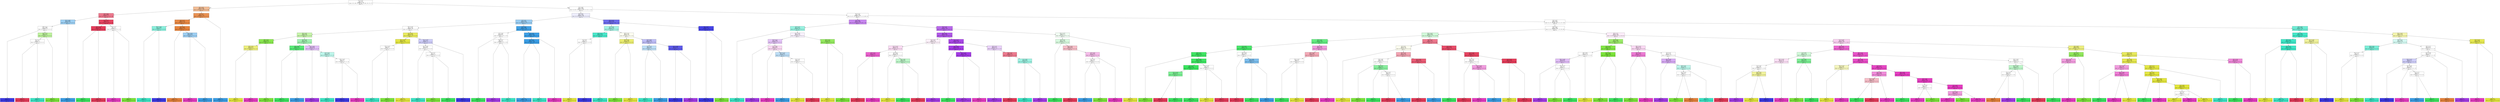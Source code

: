 digraph Tree {
node [shape=box, style="filled", color="black"] ;
graph [ranksep=equally, splines=polyline] ;
0 [label="37.0 <= 0.5\ngini = 0.9\nsamples = 1779\nvalue = [174, 180, 176, 182, 180, 179, 180, 178, 173, 177]\nclass = 3", fillcolor="#39e55e00"] ;
1 [label="34.0 <= 0.5\ngini = 0.548\nsamples = 269\nvalue = [170, 0, 4, 1, 6, 25, 5, 0, 2, 56]\nclass = 0", fillcolor="#e5813988"] ;
0 -> 1 [labeldistance=2.5, labelangle=45, headlabel="True"] ;
2 [label="22.0 <= 6.0\ngini = 0.446\nsamples = 77\nvalue = [0, 0, 4, 1, 1, 11, 3, 0, 1, 56]\nclass = 9", fillcolor="#e53958ae"] ;
1 -> 2 ;
3 [label="19.0 <= 10.0\ngini = 0.609\nsamples = 19\nvalue = [0, 0, 3, 0, 1, 11, 3, 0, 0, 1]\nclass = 5", fillcolor="#399de580"] ;
2 -> 3 ;
4 [label="59.0 <= 1.5\ngini = 0.688\nsamples = 8\nvalue = [0, 0, 3, 0, 1, 0, 3, 0, 0, 1]\nclass = 2", fillcolor="#7be53900"] ;
3 -> 4 ;
5 [label="gini = 0.0\nsamples = 3\nvalue = [0, 0, 0, 0, 0, 0, 3, 0, 0, 0]\nclass = 6", fillcolor="#3c39e5ff"] ;
4 -> 5 ;
6 [label="36.0 <= 7.0\ngini = 0.56\nsamples = 5\nvalue = [0, 0, 3, 0, 1, 0, 0, 0, 0, 1]\nclass = 2", fillcolor="#7be5397f"] ;
4 -> 6 ;
7 [label="6.0 <= 1.5\ngini = 0.5\nsamples = 2\nvalue = [0, 0, 0, 0, 1, 0, 0, 0, 0, 1]\nclass = 4", fillcolor="#39e5c500"] ;
6 -> 7 ;
8 [label="gini = 0.0\nsamples = 1\nvalue = [0, 0, 0, 0, 0, 0, 0, 0, 0, 1]\nclass = 9", fillcolor="#e53958ff"] ;
7 -> 8 ;
9 [label="gini = 0.0\nsamples = 1\nvalue = [0, 0, 0, 0, 1, 0, 0, 0, 0, 0]\nclass = 4", fillcolor="#39e5c5ff"] ;
7 -> 9 ;
10 [label="gini = 0.0\nsamples = 3\nvalue = [0, 0, 3, 0, 0, 0, 0, 0, 0, 0]\nclass = 2", fillcolor="#7be539ff"] ;
6 -> 10 ;
11 [label="gini = 0.0\nsamples = 11\nvalue = [0, 0, 0, 0, 0, 11, 0, 0, 0, 0]\nclass = 5", fillcolor="#399de5ff"] ;
3 -> 11 ;
12 [label="52.0 <= 12.0\ngini = 0.1\nsamples = 58\nvalue = [0, 0, 1, 1, 0, 0, 0, 0, 1, 55]\nclass = 9", fillcolor="#e53958f2"] ;
2 -> 12 ;
13 [label="28.0 <= 1.5\ngini = 0.035\nsamples = 56\nvalue = [0, 0, 0, 1, 0, 0, 0, 0, 0, 55]\nclass = 9", fillcolor="#e53958fa"] ;
12 -> 13 ;
14 [label="gini = 0.0\nsamples = 1\nvalue = [0, 0, 0, 1, 0, 0, 0, 0, 0, 0]\nclass = 3", fillcolor="#39e55eff"] ;
13 -> 14 ;
15 [label="gini = 0.0\nsamples = 55\nvalue = [0, 0, 0, 0, 0, 0, 0, 0, 0, 55]\nclass = 9", fillcolor="#e53958ff"] ;
13 -> 15 ;
16 [label="54.0 <= 7.5\ngini = 0.5\nsamples = 2\nvalue = [0, 0, 1, 0, 0, 0, 0, 0, 1, 0]\nclass = 2", fillcolor="#7be53900"] ;
12 -> 16 ;
17 [label="gini = 0.0\nsamples = 1\nvalue = [0, 0, 0, 0, 0, 0, 0, 0, 1, 0]\nclass = 8", fillcolor="#e539c0ff"] ;
16 -> 17 ;
18 [label="gini = 0.0\nsamples = 1\nvalue = [0, 0, 1, 0, 0, 0, 0, 0, 0, 0]\nclass = 2", fillcolor="#7be539ff"] ;
16 -> 18 ;
19 [label="7.0 <= 1.5\ngini = 0.21\nsamples = 192\nvalue = [170, 0, 0, 0, 5, 14, 2, 0, 1, 0]\nclass = 0", fillcolor="#e58139df"] ;
1 -> 19 ;
20 [label="14.0 <= 1.5\ngini = 0.107\nsamples = 180\nvalue = [170, 0, 0, 0, 5, 2, 2, 0, 1, 0]\nclass = 0", fillcolor="#e58139f0"] ;
19 -> 20 ;
21 [label="60.0 <= 10.0\ngini = 0.408\nsamples = 7\nvalue = [0, 0, 0, 0, 5, 0, 2, 0, 0, 0]\nclass = 4", fillcolor="#39e5c599"] ;
20 -> 21 ;
22 [label="gini = 0.0\nsamples = 5\nvalue = [0, 0, 0, 0, 5, 0, 0, 0, 0, 0]\nclass = 4", fillcolor="#39e5c5ff"] ;
21 -> 22 ;
23 [label="gini = 0.0\nsamples = 2\nvalue = [0, 0, 0, 0, 0, 0, 2, 0, 0, 0]\nclass = 6", fillcolor="#3c39e5ff"] ;
21 -> 23 ;
24 [label="29.0 <= 4.5\ngini = 0.034\nsamples = 173\nvalue = [170, 0, 0, 0, 0, 2, 0, 0, 1, 0]\nclass = 0", fillcolor="#e58139fb"] ;
20 -> 24 ;
25 [label="gini = 0.0\nsamples = 170\nvalue = [170, 0, 0, 0, 0, 0, 0, 0, 0, 0]\nclass = 0", fillcolor="#e58139ff"] ;
24 -> 25 ;
26 [label="54.0 <= 5.0\ngini = 0.444\nsamples = 3\nvalue = [0, 0, 0, 0, 0, 2, 0, 0, 1, 0]\nclass = 5", fillcolor="#399de57f"] ;
24 -> 26 ;
27 [label="gini = 0.0\nsamples = 1\nvalue = [0, 0, 0, 0, 0, 0, 0, 0, 1, 0]\nclass = 8", fillcolor="#e539c0ff"] ;
26 -> 27 ;
28 [label="gini = 0.0\nsamples = 2\nvalue = [0, 0, 0, 0, 0, 2, 0, 0, 0, 0]\nclass = 5", fillcolor="#399de5ff"] ;
26 -> 28 ;
29 [label="gini = 0.0\nsamples = 12\nvalue = [0, 0, 0, 0, 0, 12, 0, 0, 0, 0]\nclass = 5", fillcolor="#399de5ff"] ;
19 -> 29 ;
30 [label="22.0 <= 0.5\ngini = 0.888\nsamples = 1510\nvalue = [4, 180, 172, 181, 174, 154, 175, 178, 171, 121]\nclass = 3", fillcolor="#39e55e00"] ;
0 -> 30 [labeldistance=2.5, labelangle=-45, headlabel="False"] ;
31 [label="43.0 <= 8.5\ngini = 0.739\nsamples = 459\nvalue = [0, 43, 46, 15, 32, 143, 171, 6, 3, 0]\nclass = 6", fillcolor="#3c39e517"] ;
30 -> 31 ;
32 [label="6.0 <= 1.5\ngini = 0.618\nsamples = 242\nvalue = [0, 35, 35, 15, 6, 140, 3, 5, 3, 0]\nclass = 5", fillcolor="#399de581"] ;
31 -> 32 ;
33 [label="20.0 <= 13.5\ngini = 0.725\nsamples = 99\nvalue = [0, 35, 35, 14, 4, 2, 3, 4, 2, 0]\nclass = 1", fillcolor="#e2e53900"] ;
32 -> 33 ;
34 [label="38.0 <= 4.0\ngini = 0.64\nsamples = 60\nvalue = [0, 3, 33, 13, 2, 2, 1, 4, 2, 0]\nclass = 2", fillcolor="#7be5396d"] ;
33 -> 34 ;
35 [label="59.0 <= 0.5\ngini = 0.197\nsamples = 37\nvalue = [0, 3, 33, 0, 0, 0, 0, 0, 1, 0]\nclass = 2", fillcolor="#7be539e1"] ;
34 -> 35 ;
36 [label="19.0 <= 7.0\ngini = 0.375\nsamples = 4\nvalue = [0, 3, 0, 0, 0, 0, 0, 0, 1, 0]\nclass = 1", fillcolor="#e2e539aa"] ;
35 -> 36 ;
37 [label="gini = 0.0\nsamples = 3\nvalue = [0, 3, 0, 0, 0, 0, 0, 0, 0, 0]\nclass = 1", fillcolor="#e2e539ff"] ;
36 -> 37 ;
38 [label="gini = 0.0\nsamples = 1\nvalue = [0, 0, 0, 0, 0, 0, 0, 0, 1, 0]\nclass = 8", fillcolor="#e539c0ff"] ;
36 -> 38 ;
39 [label="gini = 0.0\nsamples = 33\nvalue = [0, 0, 33, 0, 0, 0, 0, 0, 0, 0]\nclass = 2", fillcolor="#7be539ff"] ;
35 -> 39 ;
40 [label="44.0 <= 5.5\ngini = 0.631\nsamples = 23\nvalue = [0, 0, 0, 13, 2, 2, 1, 4, 1, 0]\nclass = 3", fillcolor="#39e55e79"] ;
34 -> 40 ;
41 [label="34.0 <= 0.5\ngini = 0.231\nsamples = 15\nvalue = [0, 0, 0, 13, 0, 2, 0, 0, 0, 0]\nclass = 3", fillcolor="#39e55ed8"] ;
40 -> 41 ;
42 [label="gini = 0.0\nsamples = 13\nvalue = [0, 0, 0, 13, 0, 0, 0, 0, 0, 0]\nclass = 3", fillcolor="#39e55eff"] ;
41 -> 42 ;
43 [label="gini = 0.0\nsamples = 2\nvalue = [0, 0, 0, 0, 0, 2, 0, 0, 0, 0]\nclass = 5", fillcolor="#399de5ff"] ;
41 -> 43 ;
44 [label="53.0 <= 3.5\ngini = 0.656\nsamples = 8\nvalue = [0, 0, 0, 0, 2, 0, 1, 4, 1, 0]\nclass = 7", fillcolor="#a339e555"] ;
40 -> 44 ;
45 [label="gini = 0.0\nsamples = 4\nvalue = [0, 0, 0, 0, 0, 0, 0, 4, 0, 0]\nclass = 7", fillcolor="#a339e5ff"] ;
44 -> 45 ;
46 [label="47.0 <= 5.0\ngini = 0.625\nsamples = 4\nvalue = [0, 0, 0, 0, 2, 0, 1, 0, 1, 0]\nclass = 4", fillcolor="#39e5c555"] ;
44 -> 46 ;
47 [label="gini = 0.0\nsamples = 2\nvalue = [0, 0, 0, 0, 2, 0, 0, 0, 0, 0]\nclass = 4", fillcolor="#39e5c5ff"] ;
46 -> 47 ;
48 [label="28.0 <= 14.5\ngini = 0.5\nsamples = 2\nvalue = [0, 0, 0, 0, 0, 0, 1, 0, 1, 0]\nclass = 6", fillcolor="#3c39e500"] ;
46 -> 48 ;
49 [label="gini = 0.0\nsamples = 1\nvalue = [0, 0, 0, 0, 0, 0, 1, 0, 0, 0]\nclass = 6", fillcolor="#3c39e5ff"] ;
48 -> 49 ;
50 [label="gini = 0.0\nsamples = 1\nvalue = [0, 0, 0, 0, 0, 0, 0, 0, 1, 0]\nclass = 8", fillcolor="#e539c0ff"] ;
48 -> 50 ;
51 [label="47.0 <= 0.5\ngini = 0.318\nsamples = 39\nvalue = [0, 32, 2, 1, 2, 0, 2, 0, 0, 0]\nclass = 1", fillcolor="#e2e539cf"] ;
33 -> 51 ;
52 [label="28.0 <= 10.5\ngini = 0.112\nsamples = 34\nvalue = [0, 32, 1, 0, 1, 0, 0, 0, 0, 0]\nclass = 1", fillcolor="#e2e539f0"] ;
51 -> 52 ;
53 [label="53.0 <= 13.0\ngini = 0.5\nsamples = 2\nvalue = [0, 0, 1, 0, 1, 0, 0, 0, 0, 0]\nclass = 2", fillcolor="#7be53900"] ;
52 -> 53 ;
54 [label="gini = 0.0\nsamples = 1\nvalue = [0, 0, 0, 0, 1, 0, 0, 0, 0, 0]\nclass = 4", fillcolor="#39e5c5ff"] ;
53 -> 54 ;
55 [label="gini = 0.0\nsamples = 1\nvalue = [0, 0, 1, 0, 0, 0, 0, 0, 0, 0]\nclass = 2", fillcolor="#7be539ff"] ;
53 -> 55 ;
56 [label="gini = 0.0\nsamples = 32\nvalue = [0, 32, 0, 0, 0, 0, 0, 0, 0, 0]\nclass = 1", fillcolor="#e2e539ff"] ;
52 -> 56 ;
57 [label="52.0 <= 15.5\ngini = 0.72\nsamples = 5\nvalue = [0, 0, 1, 1, 1, 0, 2, 0, 0, 0]\nclass = 6", fillcolor="#3c39e540"] ;
51 -> 57 ;
58 [label="20.0 <= 15.5\ngini = 0.667\nsamples = 3\nvalue = [0, 0, 1, 1, 1, 0, 0, 0, 0, 0]\nclass = 2", fillcolor="#7be53900"] ;
57 -> 58 ;
59 [label="gini = 0.0\nsamples = 1\nvalue = [0, 0, 0, 0, 1, 0, 0, 0, 0, 0]\nclass = 4", fillcolor="#39e5c5ff"] ;
58 -> 59 ;
60 [label="5.0 <= 7.0\ngini = 0.5\nsamples = 2\nvalue = [0, 0, 1, 1, 0, 0, 0, 0, 0, 0]\nclass = 2", fillcolor="#7be53900"] ;
58 -> 60 ;
61 [label="gini = 0.0\nsamples = 1\nvalue = [0, 0, 1, 0, 0, 0, 0, 0, 0, 0]\nclass = 2", fillcolor="#7be539ff"] ;
60 -> 61 ;
62 [label="gini = 0.0\nsamples = 1\nvalue = [0, 0, 0, 1, 0, 0, 0, 0, 0, 0]\nclass = 3", fillcolor="#39e55eff"] ;
60 -> 62 ;
63 [label="gini = 0.0\nsamples = 2\nvalue = [0, 0, 0, 0, 0, 0, 2, 0, 0, 0]\nclass = 6", fillcolor="#3c39e5ff"] ;
57 -> 63 ;
64 [label="19.0 <= 4.5\ngini = 0.068\nsamples = 143\nvalue = [0, 0, 0, 1, 2, 138, 0, 1, 1, 0]\nclass = 5", fillcolor="#399de5f6"] ;
32 -> 64 ;
65 [label="15.0 <= 4.5\ngini = 0.667\nsamples = 3\nvalue = [0, 0, 0, 1, 1, 0, 0, 1, 0, 0]\nclass = 3", fillcolor="#39e55e00"] ;
64 -> 65 ;
66 [label="gini = 0.0\nsamples = 1\nvalue = [0, 0, 0, 1, 0, 0, 0, 0, 0, 0]\nclass = 3", fillcolor="#39e55eff"] ;
65 -> 66 ;
67 [label="54.0 <= 7.5\ngini = 0.5\nsamples = 2\nvalue = [0, 0, 0, 0, 1, 0, 0, 1, 0, 0]\nclass = 4", fillcolor="#39e5c500"] ;
65 -> 67 ;
68 [label="gini = 0.0\nsamples = 1\nvalue = [0, 0, 0, 0, 0, 0, 0, 1, 0, 0]\nclass = 7", fillcolor="#a339e5ff"] ;
67 -> 68 ;
69 [label="gini = 0.0\nsamples = 1\nvalue = [0, 0, 0, 0, 1, 0, 0, 0, 0, 0]\nclass = 4", fillcolor="#39e5c5ff"] ;
67 -> 69 ;
70 [label="9.0 <= 1.5\ngini = 0.028\nsamples = 140\nvalue = [0, 0, 0, 0, 1, 138, 0, 0, 1, 0]\nclass = 5", fillcolor="#399de5fb"] ;
64 -> 70 ;
71 [label="25.0 <= 0.5\ngini = 0.014\nsamples = 139\nvalue = [0, 0, 0, 0, 1, 138, 0, 0, 0, 0]\nclass = 5", fillcolor="#399de5fd"] ;
70 -> 71 ;
72 [label="gini = 0.0\nsamples = 138\nvalue = [0, 0, 0, 0, 0, 138, 0, 0, 0, 0]\nclass = 5", fillcolor="#399de5ff"] ;
71 -> 72 ;
73 [label="gini = 0.0\nsamples = 1\nvalue = [0, 0, 0, 0, 1, 0, 0, 0, 0, 0]\nclass = 4", fillcolor="#39e5c5ff"] ;
71 -> 73 ;
74 [label="gini = 0.0\nsamples = 1\nvalue = [0, 0, 0, 0, 0, 0, 0, 0, 1, 0]\nclass = 8", fillcolor="#e539c0ff"] ;
70 -> 74 ;
75 [label="55.0 <= 1.5\ngini = 0.382\nsamples = 217\nvalue = [0, 8, 11, 0, 26, 3, 168, 1, 0, 0]\nclass = 6", fillcolor="#3c39e5be"] ;
31 -> 75 ;
76 [label="11.0 <= 5.5\ngini = 0.636\nsamples = 47\nvalue = [0, 8, 2, 0, 26, 3, 7, 1, 0, 0]\nclass = 4", fillcolor="#39e5c576"] ;
75 -> 76 ;
77 [label="42.0 <= 1.5\ngini = 0.145\nsamples = 26\nvalue = [0, 1, 0, 0, 24, 0, 1, 0, 0, 0]\nclass = 4", fillcolor="#39e5c5eb"] ;
76 -> 77 ;
78 [label="6.0 <= 0.5\ngini = 0.5\nsamples = 2\nvalue = [0, 1, 0, 0, 0, 0, 1, 0, 0, 0]\nclass = 1", fillcolor="#e2e53900"] ;
77 -> 78 ;
79 [label="gini = 0.0\nsamples = 1\nvalue = [0, 1, 0, 0, 0, 0, 0, 0, 0, 0]\nclass = 1", fillcolor="#e2e539ff"] ;
78 -> 79 ;
80 [label="gini = 0.0\nsamples = 1\nvalue = [0, 0, 0, 0, 0, 0, 1, 0, 0, 0]\nclass = 6", fillcolor="#3c39e5ff"] ;
78 -> 80 ;
81 [label="gini = 0.0\nsamples = 24\nvalue = [0, 0, 0, 0, 24, 0, 0, 0, 0, 0]\nclass = 4", fillcolor="#39e5c5ff"] ;
77 -> 81 ;
82 [label="46.0 <= 1.5\ngini = 0.766\nsamples = 21\nvalue = [0, 7, 2, 0, 2, 3, 6, 1, 0, 0]\nclass = 1", fillcolor="#e2e53911"] ;
76 -> 82 ;
83 [label="35.0 <= 5.0\ngini = 0.346\nsamples = 9\nvalue = [0, 7, 2, 0, 0, 0, 0, 0, 0, 0]\nclass = 1", fillcolor="#e2e539b6"] ;
82 -> 83 ;
84 [label="gini = 0.0\nsamples = 2\nvalue = [0, 0, 2, 0, 0, 0, 0, 0, 0, 0]\nclass = 2", fillcolor="#7be539ff"] ;
83 -> 84 ;
85 [label="gini = 0.0\nsamples = 7\nvalue = [0, 7, 0, 0, 0, 0, 0, 0, 0, 0]\nclass = 1", fillcolor="#e2e539ff"] ;
83 -> 85 ;
86 [label="51.0 <= 6.0\ngini = 0.653\nsamples = 12\nvalue = [0, 0, 0, 0, 2, 3, 6, 1, 0, 0]\nclass = 6", fillcolor="#3c39e555"] ;
82 -> 86 ;
87 [label="14.0 <= 1.0\ngini = 0.48\nsamples = 5\nvalue = [0, 0, 0, 0, 2, 3, 0, 0, 0, 0]\nclass = 5", fillcolor="#399de555"] ;
86 -> 87 ;
88 [label="gini = 0.0\nsamples = 2\nvalue = [0, 0, 0, 0, 2, 0, 0, 0, 0, 0]\nclass = 4", fillcolor="#39e5c5ff"] ;
87 -> 88 ;
89 [label="gini = 0.0\nsamples = 3\nvalue = [0, 0, 0, 0, 0, 3, 0, 0, 0, 0]\nclass = 5", fillcolor="#399de5ff"] ;
87 -> 89 ;
90 [label="13.0 <= 14.5\ngini = 0.245\nsamples = 7\nvalue = [0, 0, 0, 0, 0, 0, 6, 1, 0, 0]\nclass = 6", fillcolor="#3c39e5d4"] ;
86 -> 90 ;
91 [label="gini = 0.0\nsamples = 6\nvalue = [0, 0, 0, 0, 0, 0, 6, 0, 0, 0]\nclass = 6", fillcolor="#3c39e5ff"] ;
90 -> 91 ;
92 [label="gini = 0.0\nsamples = 1\nvalue = [0, 0, 0, 0, 0, 0, 0, 1, 0, 0]\nclass = 7", fillcolor="#a339e5ff"] ;
90 -> 92 ;
93 [label="59.0 <= 9.0\ngini = 0.1\nsamples = 170\nvalue = [0, 0, 9, 0, 0, 0, 161, 0, 0, 0]\nclass = 6", fillcolor="#3c39e5f1"] ;
75 -> 93 ;
94 [label="gini = 0.0\nsamples = 161\nvalue = [0, 0, 0, 0, 0, 0, 161, 0, 0, 0]\nclass = 6", fillcolor="#3c39e5ff"] ;
93 -> 94 ;
95 [label="gini = 0.0\nsamples = 9\nvalue = [0, 0, 9, 0, 0, 0, 0, 0, 0, 0]\nclass = 2", fillcolor="#7be539ff"] ;
93 -> 95 ;
96 [label="61.0 <= 7.5\ngini = 0.86\nsamples = 1051\nvalue = [4, 137, 126, 166, 142, 11, 4, 172, 168, 121]\nclass = 7", fillcolor="#a339e501"] ;
30 -> 96 ;
97 [label="6.0 <= 0.5\ngini = 0.546\nsamples = 244\nvalue = [0, 10, 6, 10, 28, 3, 0, 160, 11, 16]\nclass = 7", fillcolor="#a339e59c"] ;
96 -> 97 ;
98 [label="13.0 <= 7.5\ngini = 0.627\nsamples = 45\nvalue = [0, 2, 5, 0, 26, 2, 0, 6, 3, 1]\nclass = 4", fillcolor="#39e5c583"] ;
97 -> 98 ;
99 [label="gini = 0.0\nsamples = 26\nvalue = [0, 0, 0, 0, 26, 0, 0, 0, 0, 0]\nclass = 4", fillcolor="#39e5c5ff"] ;
98 -> 99 ;
100 [label="54.0 <= 10.5\ngini = 0.781\nsamples = 19\nvalue = [0, 2, 5, 0, 0, 2, 0, 6, 3, 1]\nclass = 7", fillcolor="#a339e512"] ;
98 -> 100 ;
101 [label="61.0 <= 1.5\ngini = 0.698\nsamples = 13\nvalue = [0, 1, 0, 0, 0, 2, 0, 6, 3, 1]\nclass = 7", fillcolor="#a339e54d"] ;
100 -> 101 ;
102 [label="gini = 0.0\nsamples = 6\nvalue = [0, 0, 0, 0, 0, 0, 0, 6, 0, 0]\nclass = 7", fillcolor="#a339e5ff"] ;
101 -> 102 ;
103 [label="27.0 <= 8.5\ngini = 0.694\nsamples = 7\nvalue = [0, 1, 0, 0, 0, 2, 0, 0, 3, 1]\nclass = 8", fillcolor="#e539c033"] ;
101 -> 103 ;
104 [label="gini = 0.0\nsamples = 3\nvalue = [0, 0, 0, 0, 0, 0, 0, 0, 3, 0]\nclass = 8", fillcolor="#e539c0ff"] ;
103 -> 104 ;
105 [label="29.0 <= 11.5\ngini = 0.625\nsamples = 4\nvalue = [0, 1, 0, 0, 0, 2, 0, 0, 0, 1]\nclass = 5", fillcolor="#399de555"] ;
103 -> 105 ;
106 [label="gini = 0.0\nsamples = 2\nvalue = [0, 0, 0, 0, 0, 2, 0, 0, 0, 0]\nclass = 5", fillcolor="#399de5ff"] ;
105 -> 106 ;
107 [label="14.0 <= 3.0\ngini = 0.5\nsamples = 2\nvalue = [0, 1, 0, 0, 0, 0, 0, 0, 0, 1]\nclass = 1", fillcolor="#e2e53900"] ;
105 -> 107 ;
108 [label="gini = 0.0\nsamples = 1\nvalue = [0, 1, 0, 0, 0, 0, 0, 0, 0, 0]\nclass = 1", fillcolor="#e2e539ff"] ;
107 -> 108 ;
109 [label="gini = 0.0\nsamples = 1\nvalue = [0, 0, 0, 0, 0, 0, 0, 0, 0, 1]\nclass = 9", fillcolor="#e53958ff"] ;
107 -> 109 ;
110 [label="59.0 <= 2.5\ngini = 0.278\nsamples = 6\nvalue = [0, 1, 5, 0, 0, 0, 0, 0, 0, 0]\nclass = 2", fillcolor="#7be539cc"] ;
100 -> 110 ;
111 [label="gini = 0.0\nsamples = 1\nvalue = [0, 1, 0, 0, 0, 0, 0, 0, 0, 0]\nclass = 1", fillcolor="#e2e539ff"] ;
110 -> 111 ;
112 [label="gini = 0.0\nsamples = 5\nvalue = [0, 0, 5, 0, 0, 0, 0, 0, 0, 0]\nclass = 2", fillcolor="#7be539ff"] ;
110 -> 112 ;
113 [label="54.0 <= 3.5\ngini = 0.39\nsamples = 199\nvalue = [0, 8, 1, 10, 2, 1, 0, 154, 8, 15]\nclass = 7", fillcolor="#a339e5c1"] ;
97 -> 113 ;
114 [label="38.0 <= 0.5\ngini = 0.262\nsamples = 180\nvalue = [0, 3, 0, 4, 2, 0, 0, 154, 6, 11]\nclass = 7", fillcolor="#a339e5d8"] ;
113 -> 114 ;
115 [label="31.0 <= 3.0\ngini = 0.79\nsamples = 18\nvalue = [0, 3, 0, 3, 0, 0, 0, 4, 5, 3]\nclass = 8", fillcolor="#e539c012"] ;
114 -> 115 ;
116 [label="21.0 <= 11.5\ngini = 0.735\nsamples = 14\nvalue = [0, 3, 0, 3, 0, 0, 0, 0, 5, 3]\nclass = 8", fillcolor="#e539c02e"] ;
115 -> 116 ;
117 [label="14.0 <= 7.0\ngini = 0.278\nsamples = 6\nvalue = [0, 0, 0, 0, 0, 0, 0, 0, 5, 1]\nclass = 8", fillcolor="#e539c0cc"] ;
116 -> 117 ;
118 [label="gini = 0.0\nsamples = 1\nvalue = [0, 0, 0, 0, 0, 0, 0, 0, 0, 1]\nclass = 9", fillcolor="#e53958ff"] ;
117 -> 118 ;
119 [label="gini = 0.0\nsamples = 5\nvalue = [0, 0, 0, 0, 0, 0, 0, 0, 5, 0]\nclass = 8", fillcolor="#e539c0ff"] ;
117 -> 119 ;
120 [label="3.0 <= 5.5\ngini = 0.656\nsamples = 8\nvalue = [0, 3, 0, 3, 0, 0, 0, 0, 0, 2]\nclass = 1", fillcolor="#e2e53900"] ;
116 -> 120 ;
121 [label="gini = 0.0\nsamples = 3\nvalue = [0, 3, 0, 0, 0, 0, 0, 0, 0, 0]\nclass = 1", fillcolor="#e2e539ff"] ;
120 -> 121 ;
122 [label="20.0 <= 8.5\ngini = 0.48\nsamples = 5\nvalue = [0, 0, 0, 3, 0, 0, 0, 0, 0, 2]\nclass = 3", fillcolor="#39e55e55"] ;
120 -> 122 ;
123 [label="gini = 0.0\nsamples = 3\nvalue = [0, 0, 0, 3, 0, 0, 0, 0, 0, 0]\nclass = 3", fillcolor="#39e55eff"] ;
122 -> 123 ;
124 [label="gini = 0.0\nsamples = 2\nvalue = [0, 0, 0, 0, 0, 0, 0, 0, 0, 2]\nclass = 9", fillcolor="#e53958ff"] ;
122 -> 124 ;
125 [label="gini = 0.0\nsamples = 4\nvalue = [0, 0, 0, 0, 0, 0, 0, 4, 0, 0]\nclass = 7", fillcolor="#a339e5ff"] ;
115 -> 125 ;
126 [label="27.0 <= 12.5\ngini = 0.14\nsamples = 162\nvalue = [0, 0, 0, 1, 2, 0, 0, 150, 1, 8]\nclass = 7", fillcolor="#a339e5eb"] ;
114 -> 126 ;
127 [label="52.0 <= 2.5\ngini = 0.028\nsamples = 141\nvalue = [0, 0, 0, 1, 0, 0, 0, 139, 1, 0]\nclass = 7", fillcolor="#a339e5fb"] ;
126 -> 127 ;
128 [label="gini = 0.0\nsamples = 1\nvalue = [0, 0, 0, 1, 0, 0, 0, 0, 0, 0]\nclass = 3", fillcolor="#39e55eff"] ;
127 -> 128 ;
129 [label="20.0 <= 12.5\ngini = 0.014\nsamples = 140\nvalue = [0, 0, 0, 0, 0, 0, 0, 139, 1, 0]\nclass = 7", fillcolor="#a339e5fd"] ;
127 -> 129 ;
130 [label="gini = 0.0\nsamples = 139\nvalue = [0, 0, 0, 0, 0, 0, 0, 139, 0, 0]\nclass = 7", fillcolor="#a339e5ff"] ;
129 -> 130 ;
131 [label="gini = 0.0\nsamples = 1\nvalue = [0, 0, 0, 0, 0, 0, 0, 0, 1, 0]\nclass = 8", fillcolor="#e539c0ff"] ;
129 -> 131 ;
132 [label="18.0 <= 1.5\ngini = 0.571\nsamples = 21\nvalue = [0, 0, 0, 0, 2, 0, 0, 11, 0, 8]\nclass = 7", fillcolor="#a339e53b"] ;
126 -> 132 ;
133 [label="gini = 0.0\nsamples = 10\nvalue = [0, 0, 0, 0, 0, 0, 0, 10, 0, 0]\nclass = 7", fillcolor="#a339e5ff"] ;
132 -> 133 ;
134 [label="43.0 <= 0.5\ngini = 0.43\nsamples = 11\nvalue = [0, 0, 0, 0, 2, 0, 0, 1, 0, 8]\nclass = 9", fillcolor="#e53958aa"] ;
132 -> 134 ;
135 [label="gini = 0.0\nsamples = 8\nvalue = [0, 0, 0, 0, 0, 0, 0, 0, 0, 8]\nclass = 9", fillcolor="#e53958ff"] ;
134 -> 135 ;
136 [label="7.0 <= 13.5\ngini = 0.444\nsamples = 3\nvalue = [0, 0, 0, 0, 2, 0, 0, 1, 0, 0]\nclass = 4", fillcolor="#39e5c57f"] ;
134 -> 136 ;
137 [label="gini = 0.0\nsamples = 2\nvalue = [0, 0, 0, 0, 2, 0, 0, 0, 0, 0]\nclass = 4", fillcolor="#39e5c5ff"] ;
136 -> 137 ;
138 [label="gini = 0.0\nsamples = 1\nvalue = [0, 0, 0, 0, 0, 0, 0, 1, 0, 0]\nclass = 7", fillcolor="#a339e5ff"] ;
136 -> 138 ;
139 [label="62.0 <= 13.5\ngini = 0.77\nsamples = 19\nvalue = [0, 5, 1, 6, 0, 1, 0, 0, 2, 4]\nclass = 3", fillcolor="#39e55e12"] ;
113 -> 139 ;
140 [label="19.0 <= 1.0\ngini = 0.704\nsamples = 14\nvalue = [0, 0, 1, 6, 0, 1, 0, 0, 2, 4]\nclass = 3", fillcolor="#39e55e33"] ;
139 -> 140 ;
141 [label="gini = 0.0\nsamples = 6\nvalue = [0, 0, 0, 6, 0, 0, 0, 0, 0, 0]\nclass = 3", fillcolor="#39e55eff"] ;
140 -> 141 ;
142 [label="45.0 <= 5.5\ngini = 0.656\nsamples = 8\nvalue = [0, 0, 1, 0, 0, 1, 0, 0, 2, 4]\nclass = 9", fillcolor="#e5395855"] ;
140 -> 142 ;
143 [label="gini = 0.0\nsamples = 4\nvalue = [0, 0, 0, 0, 0, 0, 0, 0, 0, 4]\nclass = 9", fillcolor="#e53958ff"] ;
142 -> 143 ;
144 [label="15.0 <= 0.5\ngini = 0.625\nsamples = 4\nvalue = [0, 0, 1, 0, 0, 1, 0, 0, 2, 0]\nclass = 8", fillcolor="#e539c055"] ;
142 -> 144 ;
145 [label="21.0 <= 9.5\ngini = 0.5\nsamples = 2\nvalue = [0, 0, 1, 0, 0, 1, 0, 0, 0, 0]\nclass = 2", fillcolor="#7be53900"] ;
144 -> 145 ;
146 [label="gini = 0.0\nsamples = 1\nvalue = [0, 0, 0, 0, 0, 1, 0, 0, 0, 0]\nclass = 5", fillcolor="#399de5ff"] ;
145 -> 146 ;
147 [label="gini = 0.0\nsamples = 1\nvalue = [0, 0, 1, 0, 0, 0, 0, 0, 0, 0]\nclass = 2", fillcolor="#7be539ff"] ;
145 -> 147 ;
148 [label="gini = 0.0\nsamples = 2\nvalue = [0, 0, 0, 0, 0, 0, 0, 0, 2, 0]\nclass = 8", fillcolor="#e539c0ff"] ;
144 -> 148 ;
149 [label="gini = 0.0\nsamples = 5\nvalue = [0, 5, 0, 0, 0, 0, 0, 0, 0, 0]\nclass = 1", fillcolor="#e2e539ff"] ;
139 -> 149 ;
150 [label="34.0 <= 3.5\ngini = 0.841\nsamples = 807\nvalue = [4, 127, 120, 156, 114, 8, 4, 12, 157, 105]\nclass = 8", fillcolor="#e539c000"] ;
96 -> 150 ;
151 [label="44.0 <= 1.5\ngini = 0.808\nsamples = 663\nvalue = [2, 107, 119, 155, 4, 7, 1, 10, 154, 104]\nclass = 3", fillcolor="#39e55e01"] ;
150 -> 151 ;
152 [label="30.0 <= 12.5\ngini = 0.636\nsamples = 279\nvalue = [0, 19, 6, 137, 0, 7, 0, 0, 16, 94]\nclass = 3", fillcolor="#39e55e3b"] ;
151 -> 152 ;
153 [label="35.0 <= 3.5\ngini = 0.344\nsamples = 162\nvalue = [0, 3, 2, 130, 0, 3, 0, 0, 14, 10]\nclass = 3", fillcolor="#39e55ec8"] ;
152 -> 153 ;
154 [label="27.0 <= 8.5\ngini = 0.15\nsamples = 139\nvalue = [0, 1, 2, 128, 0, 3, 0, 0, 0, 5]\nclass = 3", fillcolor="#39e55eea"] ;
153 -> 154 ;
155 [label="29.0 <= 7.5\ngini = 0.074\nsamples = 132\nvalue = [0, 1, 2, 127, 0, 0, 0, 0, 0, 2]\nclass = 3", fillcolor="#39e55ef5"] ;
154 -> 155 ;
156 [label="gini = 0.0\nsamples = 2\nvalue = [0, 0, 2, 0, 0, 0, 0, 0, 0, 0]\nclass = 2", fillcolor="#7be539ff"] ;
155 -> 156 ;
157 [label="20.0 <= 14.5\ngini = 0.045\nsamples = 130\nvalue = [0, 1, 0, 127, 0, 0, 0, 0, 0, 2]\nclass = 3", fillcolor="#39e55ef9"] ;
155 -> 157 ;
158 [label="5.0 <= 7.5\ngini = 0.016\nsamples = 128\nvalue = [0, 0, 0, 127, 0, 0, 0, 0, 0, 1]\nclass = 3", fillcolor="#39e55efd"] ;
157 -> 158 ;
159 [label="37.0 <= 11.5\ngini = 0.375\nsamples = 4\nvalue = [0, 0, 0, 3, 0, 0, 0, 0, 0, 1]\nclass = 3", fillcolor="#39e55eaa"] ;
158 -> 159 ;
160 [label="gini = 0.0\nsamples = 1\nvalue = [0, 0, 0, 0, 0, 0, 0, 0, 0, 1]\nclass = 9", fillcolor="#e53958ff"] ;
159 -> 160 ;
161 [label="gini = 0.0\nsamples = 3\nvalue = [0, 0, 0, 3, 0, 0, 0, 0, 0, 0]\nclass = 3", fillcolor="#39e55eff"] ;
159 -> 161 ;
162 [label="gini = 0.0\nsamples = 124\nvalue = [0, 0, 0, 124, 0, 0, 0, 0, 0, 0]\nclass = 3", fillcolor="#39e55eff"] ;
158 -> 162 ;
163 [label="28.0 <= 14.5\ngini = 0.5\nsamples = 2\nvalue = [0, 1, 0, 0, 0, 0, 0, 0, 0, 1]\nclass = 1", fillcolor="#e2e53900"] ;
157 -> 163 ;
164 [label="gini = 0.0\nsamples = 1\nvalue = [0, 1, 0, 0, 0, 0, 0, 0, 0, 0]\nclass = 1", fillcolor="#e2e539ff"] ;
163 -> 164 ;
165 [label="gini = 0.0\nsamples = 1\nvalue = [0, 0, 0, 0, 0, 0, 0, 0, 0, 1]\nclass = 9", fillcolor="#e53958ff"] ;
163 -> 165 ;
166 [label="46.0 <= 9.0\ngini = 0.612\nsamples = 7\nvalue = [0, 0, 0, 1, 0, 3, 0, 0, 0, 3]\nclass = 5", fillcolor="#399de500"] ;
154 -> 166 ;
167 [label="gini = 0.0\nsamples = 3\nvalue = [0, 0, 0, 0, 0, 0, 0, 0, 0, 3]\nclass = 9", fillcolor="#e53958ff"] ;
166 -> 167 ;
168 [label="3.0 <= 6.0\ngini = 0.375\nsamples = 4\nvalue = [0, 0, 0, 1, 0, 3, 0, 0, 0, 0]\nclass = 5", fillcolor="#399de5aa"] ;
166 -> 168 ;
169 [label="gini = 0.0\nsamples = 1\nvalue = [0, 0, 0, 1, 0, 0, 0, 0, 0, 0]\nclass = 3", fillcolor="#39e55eff"] ;
168 -> 169 ;
170 [label="gini = 0.0\nsamples = 3\nvalue = [0, 0, 0, 0, 0, 3, 0, 0, 0, 0]\nclass = 5", fillcolor="#399de5ff"] ;
168 -> 170 ;
171 [label="43.0 <= 3.5\ngini = 0.567\nsamples = 23\nvalue = [0, 2, 0, 2, 0, 0, 0, 0, 14, 5]\nclass = 8", fillcolor="#e539c080"] ;
153 -> 171 ;
172 [label="26.0 <= 2.0\ngini = 0.593\nsamples = 9\nvalue = [0, 2, 0, 2, 0, 0, 0, 0, 0, 5]\nclass = 9", fillcolor="#e539586d"] ;
171 -> 172 ;
173 [label="28.0 <= 15.5\ngini = 0.5\nsamples = 4\nvalue = [0, 2, 0, 2, 0, 0, 0, 0, 0, 0]\nclass = 1", fillcolor="#e2e53900"] ;
172 -> 173 ;
174 [label="gini = 0.0\nsamples = 2\nvalue = [0, 0, 0, 2, 0, 0, 0, 0, 0, 0]\nclass = 3", fillcolor="#39e55eff"] ;
173 -> 174 ;
175 [label="gini = 0.0\nsamples = 2\nvalue = [0, 2, 0, 0, 0, 0, 0, 0, 0, 0]\nclass = 1", fillcolor="#e2e539ff"] ;
173 -> 175 ;
176 [label="gini = 0.0\nsamples = 5\nvalue = [0, 0, 0, 0, 0, 0, 0, 0, 0, 5]\nclass = 9", fillcolor="#e53958ff"] ;
172 -> 176 ;
177 [label="gini = 0.0\nsamples = 14\nvalue = [0, 0, 0, 0, 0, 0, 0, 0, 14, 0]\nclass = 8", fillcolor="#e539c0ff"] ;
171 -> 177 ;
178 [label="36.0 <= 1.5\ngini = 0.46\nsamples = 117\nvalue = [0, 16, 4, 7, 0, 4, 0, 0, 2, 84]\nclass = 9", fillcolor="#e53958ac"] ;
152 -> 178 ;
179 [label="4.0 <= 3.5\ngini = 0.714\nsamples = 39\nvalue = [0, 15, 4, 4, 0, 3, 0, 0, 0, 13]\nclass = 1", fillcolor="#e2e53914"] ;
178 -> 179 ;
180 [label="gini = 0.0\nsamples = 15\nvalue = [0, 15, 0, 0, 0, 0, 0, 0, 0, 0]\nclass = 1", fillcolor="#e2e539ff"] ;
179 -> 180 ;
181 [label="28.0 <= 7.5\ngini = 0.635\nsamples = 24\nvalue = [0, 0, 4, 4, 0, 3, 0, 0, 0, 13]\nclass = 9", fillcolor="#e5395873"] ;
179 -> 181 ;
182 [label="29.0 <= 6.0\ngini = 0.66\nsamples = 10\nvalue = [0, 0, 4, 4, 0, 1, 0, 0, 0, 1]\nclass = 2", fillcolor="#7be53900"] ;
181 -> 182 ;
183 [label="gini = 0.0\nsamples = 4\nvalue = [0, 0, 4, 0, 0, 0, 0, 0, 0, 0]\nclass = 2", fillcolor="#7be539ff"] ;
182 -> 183 ;
184 [label="50.0 <= 0.5\ngini = 0.5\nsamples = 6\nvalue = [0, 0, 0, 4, 0, 1, 0, 0, 0, 1]\nclass = 3", fillcolor="#39e55e99"] ;
182 -> 184 ;
185 [label="gini = 0.0\nsamples = 4\nvalue = [0, 0, 0, 4, 0, 0, 0, 0, 0, 0]\nclass = 3", fillcolor="#39e55eff"] ;
184 -> 185 ;
186 [label="26.0 <= 0.5\ngini = 0.5\nsamples = 2\nvalue = [0, 0, 0, 0, 0, 1, 0, 0, 0, 1]\nclass = 5", fillcolor="#399de500"] ;
184 -> 186 ;
187 [label="gini = 0.0\nsamples = 1\nvalue = [0, 0, 0, 0, 0, 0, 0, 0, 0, 1]\nclass = 9", fillcolor="#e53958ff"] ;
186 -> 187 ;
188 [label="gini = 0.0\nsamples = 1\nvalue = [0, 0, 0, 0, 0, 1, 0, 0, 0, 0]\nclass = 5", fillcolor="#399de5ff"] ;
186 -> 188 ;
189 [label="4.0 <= 15.5\ngini = 0.245\nsamples = 14\nvalue = [0, 0, 0, 0, 0, 2, 0, 0, 0, 12]\nclass = 9", fillcolor="#e53958d4"] ;
181 -> 189 ;
190 [label="gini = 0.0\nsamples = 12\nvalue = [0, 0, 0, 0, 0, 0, 0, 0, 0, 12]\nclass = 9", fillcolor="#e53958ff"] ;
189 -> 190 ;
191 [label="gini = 0.0\nsamples = 2\nvalue = [0, 0, 0, 0, 0, 2, 0, 0, 0, 0]\nclass = 5", fillcolor="#399de5ff"] ;
189 -> 191 ;
192 [label="27.0 <= 2.5\ngini = 0.169\nsamples = 78\nvalue = [0, 1, 0, 3, 0, 1, 0, 0, 2, 71]\nclass = 9", fillcolor="#e53958e7"] ;
178 -> 192 ;
193 [label="gini = 0.0\nsamples = 3\nvalue = [0, 0, 0, 3, 0, 0, 0, 0, 0, 0]\nclass = 3", fillcolor="#39e55eff"] ;
192 -> 193 ;
194 [label="22.0 <= 10.5\ngini = 0.103\nsamples = 75\nvalue = [0, 1, 0, 0, 0, 1, 0, 0, 2, 71]\nclass = 9", fillcolor="#e53958f1"] ;
192 -> 194 ;
195 [label="54.0 <= 5.5\ngini = 0.64\nsamples = 5\nvalue = [0, 0, 0, 0, 0, 1, 0, 0, 2, 2]\nclass = 8", fillcolor="#e539c000"] ;
194 -> 195 ;
196 [label="gini = 0.0\nsamples = 2\nvalue = [0, 0, 0, 0, 0, 0, 0, 0, 0, 2]\nclass = 9", fillcolor="#e53958ff"] ;
195 -> 196 ;
197 [label="12.0 <= 14.5\ngini = 0.444\nsamples = 3\nvalue = [0, 0, 0, 0, 0, 1, 0, 0, 2, 0]\nclass = 8", fillcolor="#e539c07f"] ;
195 -> 197 ;
198 [label="gini = 0.0\nsamples = 2\nvalue = [0, 0, 0, 0, 0, 0, 0, 0, 2, 0]\nclass = 8", fillcolor="#e539c0ff"] ;
197 -> 198 ;
199 [label="gini = 0.0\nsamples = 1\nvalue = [0, 0, 0, 0, 0, 1, 0, 0, 0, 0]\nclass = 5", fillcolor="#399de5ff"] ;
197 -> 199 ;
200 [label="12.0 <= 1.0\ngini = 0.028\nsamples = 70\nvalue = [0, 1, 0, 0, 0, 0, 0, 0, 0, 69]\nclass = 9", fillcolor="#e53958fb"] ;
194 -> 200 ;
201 [label="gini = 0.0\nsamples = 1\nvalue = [0, 1, 0, 0, 0, 0, 0, 0, 0, 0]\nclass = 1", fillcolor="#e2e539ff"] ;
200 -> 201 ;
202 [label="gini = 0.0\nsamples = 69\nvalue = [0, 0, 0, 0, 0, 0, 0, 0, 0, 69]\nclass = 9", fillcolor="#e53958ff"] ;
200 -> 202 ;
203 [label="28.0 <= 7.5\ngini = 0.728\nsamples = 384\nvalue = [2, 88, 113, 18, 4, 0, 1, 10, 138, 10]\nclass = 8", fillcolor="#e539c018"] ;
151 -> 203 ;
204 [label="35.0 <= 3.5\ngini = 0.398\nsamples = 121\nvalue = [1, 2, 93, 2, 2, 0, 0, 7, 9, 5]\nclass = 2", fillcolor="#7be539bf"] ;
203 -> 204 ;
205 [label="51.0 <= 0.5\ngini = 0.121\nsamples = 95\nvalue = [0, 2, 89, 2, 0, 0, 0, 2, 0, 0]\nclass = 2", fillcolor="#7be539ef"] ;
204 -> 205 ;
206 [label="20.0 <= 8.0\ngini = 0.722\nsamples = 6\nvalue = [0, 2, 1, 1, 0, 0, 0, 2, 0, 0]\nclass = 1", fillcolor="#e2e53900"] ;
205 -> 206 ;
207 [label="60.0 <= 13.0\ngini = 0.625\nsamples = 4\nvalue = [0, 0, 1, 1, 0, 0, 0, 2, 0, 0]\nclass = 7", fillcolor="#a339e555"] ;
206 -> 207 ;
208 [label="gini = 0.0\nsamples = 2\nvalue = [0, 0, 0, 0, 0, 0, 0, 2, 0, 0]\nclass = 7", fillcolor="#a339e5ff"] ;
207 -> 208 ;
209 [label="45.0 <= 12.5\ngini = 0.5\nsamples = 2\nvalue = [0, 0, 1, 1, 0, 0, 0, 0, 0, 0]\nclass = 2", fillcolor="#7be53900"] ;
207 -> 209 ;
210 [label="gini = 0.0\nsamples = 1\nvalue = [0, 0, 1, 0, 0, 0, 0, 0, 0, 0]\nclass = 2", fillcolor="#7be539ff"] ;
209 -> 210 ;
211 [label="gini = 0.0\nsamples = 1\nvalue = [0, 0, 0, 1, 0, 0, 0, 0, 0, 0]\nclass = 3", fillcolor="#39e55eff"] ;
209 -> 211 ;
212 [label="gini = 0.0\nsamples = 2\nvalue = [0, 2, 0, 0, 0, 0, 0, 0, 0, 0]\nclass = 1", fillcolor="#e2e539ff"] ;
206 -> 212 ;
213 [label="46.0 <= 14.0\ngini = 0.022\nsamples = 89\nvalue = [0, 0, 88, 1, 0, 0, 0, 0, 0, 0]\nclass = 2", fillcolor="#7be539fc"] ;
205 -> 213 ;
214 [label="gini = 0.0\nsamples = 88\nvalue = [0, 0, 88, 0, 0, 0, 0, 0, 0, 0]\nclass = 2", fillcolor="#7be539ff"] ;
213 -> 214 ;
215 [label="gini = 0.0\nsamples = 1\nvalue = [0, 0, 0, 1, 0, 0, 0, 0, 0, 0]\nclass = 3", fillcolor="#39e55eff"] ;
213 -> 215 ;
216 [label="38.0 <= 12.5\ngini = 0.775\nsamples = 26\nvalue = [1, 0, 4, 0, 2, 0, 0, 5, 9, 5]\nclass = 8", fillcolor="#e539c031"] ;
204 -> 216 ;
217 [label="19.0 <= 10.5\ngini = 0.375\nsamples = 12\nvalue = [0, 0, 3, 0, 0, 0, 0, 0, 9, 0]\nclass = 8", fillcolor="#e539c0aa"] ;
216 -> 217 ;
218 [label="gini = 0.0\nsamples = 3\nvalue = [0, 0, 3, 0, 0, 0, 0, 0, 0, 0]\nclass = 2", fillcolor="#7be539ff"] ;
217 -> 218 ;
219 [label="gini = 0.0\nsamples = 9\nvalue = [0, 0, 0, 0, 0, 0, 0, 0, 9, 0]\nclass = 8", fillcolor="#e539c0ff"] ;
217 -> 219 ;
220 [label="47.0 <= 3.5\ngini = 0.714\nsamples = 14\nvalue = [1, 0, 1, 0, 2, 0, 0, 5, 0, 5]\nclass = 7", fillcolor="#a339e500"] ;
216 -> 220 ;
221 [label="53.0 <= 14.0\ngini = 0.617\nsamples = 9\nvalue = [1, 0, 1, 0, 2, 0, 0, 5, 0, 0]\nclass = 7", fillcolor="#a339e56d"] ;
220 -> 221 ;
222 [label="gini = 0.0\nsamples = 5\nvalue = [0, 0, 0, 0, 0, 0, 0, 5, 0, 0]\nclass = 7", fillcolor="#a339e5ff"] ;
221 -> 222 ;
223 [label="39.0 <= 0.5\ngini = 0.625\nsamples = 4\nvalue = [1, 0, 1, 0, 2, 0, 0, 0, 0, 0]\nclass = 4", fillcolor="#39e5c555"] ;
221 -> 223 ;
224 [label="45.0 <= 15.0\ngini = 0.5\nsamples = 2\nvalue = [1, 0, 1, 0, 0, 0, 0, 0, 0, 0]\nclass = 0", fillcolor="#e5813900"] ;
223 -> 224 ;
225 [label="gini = 0.0\nsamples = 1\nvalue = [0, 0, 1, 0, 0, 0, 0, 0, 0, 0]\nclass = 2", fillcolor="#7be539ff"] ;
224 -> 225 ;
226 [label="gini = 0.0\nsamples = 1\nvalue = [1, 0, 0, 0, 0, 0, 0, 0, 0, 0]\nclass = 0", fillcolor="#e58139ff"] ;
224 -> 226 ;
227 [label="gini = 0.0\nsamples = 2\nvalue = [0, 0, 0, 0, 2, 0, 0, 0, 0, 0]\nclass = 4", fillcolor="#39e5c5ff"] ;
223 -> 227 ;
228 [label="gini = 0.0\nsamples = 5\nvalue = [0, 0, 0, 0, 0, 0, 0, 0, 0, 5]\nclass = 9", fillcolor="#e53958ff"] ;
220 -> 228 ;
229 [label="21.0 <= 15.5\ngini = 0.642\nsamples = 263\nvalue = [1, 86, 20, 16, 2, 0, 1, 3, 129, 5]\nclass = 8", fillcolor="#e539c03e"] ;
203 -> 229 ;
230 [label="19.0 <= 2.5\ngini = 0.357\nsamples = 147\nvalue = [1, 5, 4, 11, 0, 0, 1, 3, 117, 5]\nclass = 8", fillcolor="#e539c0c7"] ;
229 -> 230 ;
231 [label="11.0 <= 6.5\ngini = 0.773\nsamples = 16\nvalue = [0, 2, 2, 6, 0, 0, 1, 2, 3, 0]\nclass = 3", fillcolor="#39e55e3b"] ;
230 -> 231 ;
232 [label="43.0 <= 12.0\ngini = 0.719\nsamples = 8\nvalue = [0, 2, 0, 0, 0, 0, 1, 2, 3, 0]\nclass = 8", fillcolor="#e539c02a"] ;
231 -> 232 ;
233 [label="27.0 <= 3.0\ngini = 0.64\nsamples = 5\nvalue = [0, 2, 0, 0, 0, 0, 1, 2, 0, 0]\nclass = 1", fillcolor="#e2e53900"] ;
232 -> 233 ;
234 [label="gini = 0.0\nsamples = 2\nvalue = [0, 0, 0, 0, 0, 0, 0, 2, 0, 0]\nclass = 7", fillcolor="#a339e5ff"] ;
233 -> 234 ;
235 [label="39.0 <= 5.0\ngini = 0.444\nsamples = 3\nvalue = [0, 2, 0, 0, 0, 0, 1, 0, 0, 0]\nclass = 1", fillcolor="#e2e5397f"] ;
233 -> 235 ;
236 [label="gini = 0.0\nsamples = 2\nvalue = [0, 2, 0, 0, 0, 0, 0, 0, 0, 0]\nclass = 1", fillcolor="#e2e539ff"] ;
235 -> 236 ;
237 [label="gini = 0.0\nsamples = 1\nvalue = [0, 0, 0, 0, 0, 0, 1, 0, 0, 0]\nclass = 6", fillcolor="#3c39e5ff"] ;
235 -> 237 ;
238 [label="gini = 0.0\nsamples = 3\nvalue = [0, 0, 0, 0, 0, 0, 0, 0, 3, 0]\nclass = 8", fillcolor="#e539c0ff"] ;
232 -> 238 ;
239 [label="5.0 <= 10.5\ngini = 0.375\nsamples = 8\nvalue = [0, 0, 2, 6, 0, 0, 0, 0, 0, 0]\nclass = 3", fillcolor="#39e55eaa"] ;
231 -> 239 ;
240 [label="gini = 0.0\nsamples = 2\nvalue = [0, 0, 2, 0, 0, 0, 0, 0, 0, 0]\nclass = 2", fillcolor="#7be539ff"] ;
239 -> 240 ;
241 [label="gini = 0.0\nsamples = 6\nvalue = [0, 0, 0, 6, 0, 0, 0, 0, 0, 0]\nclass = 3", fillcolor="#39e55eff"] ;
239 -> 241 ;
242 [label="39.0 <= 3.5\ngini = 0.239\nsamples = 131\nvalue = [1, 3, 2, 5, 0, 0, 0, 1, 114, 5]\nclass = 8", fillcolor="#e539c0dd"] ;
230 -> 242 ;
243 [label="22.0 <= 4.0\ngini = 0.166\nsamples = 125\nvalue = [0, 3, 2, 3, 0, 0, 0, 0, 114, 3]\nclass = 8", fillcolor="#e539c0e8"] ;
242 -> 243 ;
244 [label="60.0 <= 12.0\ngini = 0.48\nsamples = 5\nvalue = [0, 3, 0, 0, 0, 0, 0, 0, 2, 0]\nclass = 1", fillcolor="#e2e53955"] ;
243 -> 244 ;
245 [label="gini = 0.0\nsamples = 3\nvalue = [0, 3, 0, 0, 0, 0, 0, 0, 0, 0]\nclass = 1", fillcolor="#e2e539ff"] ;
244 -> 245 ;
246 [label="gini = 0.0\nsamples = 2\nvalue = [0, 0, 0, 0, 0, 0, 0, 0, 2, 0]\nclass = 8", fillcolor="#e539c0ff"] ;
244 -> 246 ;
247 [label="51.0 <= 2.5\ngini = 0.127\nsamples = 120\nvalue = [0, 0, 2, 3, 0, 0, 0, 0, 112, 3]\nclass = 8", fillcolor="#e539c0ee"] ;
243 -> 247 ;
248 [label="52.0 <= 9.5\ngini = 0.498\nsamples = 15\nvalue = [0, 0, 0, 2, 0, 0, 0, 0, 10, 3]\nclass = 8", fillcolor="#e539c095"] ;
247 -> 248 ;
249 [label="19.0 <= 13.0\ngini = 0.48\nsamples = 5\nvalue = [0, 0, 0, 2, 0, 0, 0, 0, 0, 3]\nclass = 9", fillcolor="#e5395855"] ;
248 -> 249 ;
250 [label="gini = 0.0\nsamples = 2\nvalue = [0, 0, 0, 2, 0, 0, 0, 0, 0, 0]\nclass = 3", fillcolor="#39e55eff"] ;
249 -> 250 ;
251 [label="gini = 0.0\nsamples = 3\nvalue = [0, 0, 0, 0, 0, 0, 0, 0, 0, 3]\nclass = 9", fillcolor="#e53958ff"] ;
249 -> 251 ;
252 [label="gini = 0.0\nsamples = 10\nvalue = [0, 0, 0, 0, 0, 0, 0, 0, 10, 0]\nclass = 8", fillcolor="#e539c0ff"] ;
248 -> 252 ;
253 [label="36.0 <= 5.0\ngini = 0.056\nsamples = 105\nvalue = [0, 0, 2, 1, 0, 0, 0, 0, 102, 0]\nclass = 8", fillcolor="#e539c0f8"] ;
247 -> 253 ;
254 [label="gini = 0.0\nsamples = 1\nvalue = [0, 0, 0, 1, 0, 0, 0, 0, 0, 0]\nclass = 3", fillcolor="#39e55eff"] ;
253 -> 254 ;
255 [label="28.0 <= 8.5\ngini = 0.038\nsamples = 104\nvalue = [0, 0, 2, 0, 0, 0, 0, 0, 102, 0]\nclass = 8", fillcolor="#e539c0fa"] ;
253 -> 255 ;
256 [label="12.0 <= 13.0\ngini = 0.5\nsamples = 2\nvalue = [0, 0, 1, 0, 0, 0, 0, 0, 1, 0]\nclass = 2", fillcolor="#7be53900"] ;
255 -> 256 ;
257 [label="gini = 0.0\nsamples = 1\nvalue = [0, 0, 0, 0, 0, 0, 0, 0, 1, 0]\nclass = 8", fillcolor="#e539c0ff"] ;
256 -> 257 ;
258 [label="gini = 0.0\nsamples = 1\nvalue = [0, 0, 1, 0, 0, 0, 0, 0, 0, 0]\nclass = 2", fillcolor="#7be539ff"] ;
256 -> 258 ;
259 [label="37.0 <= 4.5\ngini = 0.019\nsamples = 102\nvalue = [0, 0, 1, 0, 0, 0, 0, 0, 101, 0]\nclass = 8", fillcolor="#e539c0fc"] ;
255 -> 259 ;
260 [label="13.0 <= 10.5\ngini = 0.444\nsamples = 3\nvalue = [0, 0, 1, 0, 0, 0, 0, 0, 2, 0]\nclass = 8", fillcolor="#e539c07f"] ;
259 -> 260 ;
261 [label="gini = 0.0\nsamples = 2\nvalue = [0, 0, 0, 0, 0, 0, 0, 0, 2, 0]\nclass = 8", fillcolor="#e539c0ff"] ;
260 -> 261 ;
262 [label="gini = 0.0\nsamples = 1\nvalue = [0, 0, 1, 0, 0, 0, 0, 0, 0, 0]\nclass = 2", fillcolor="#7be539ff"] ;
260 -> 262 ;
263 [label="gini = 0.0\nsamples = 99\nvalue = [0, 0, 0, 0, 0, 0, 0, 0, 99, 0]\nclass = 8", fillcolor="#e539c0ff"] ;
259 -> 263 ;
264 [label="19.0 <= 14.5\ngini = 0.722\nsamples = 6\nvalue = [1, 0, 0, 2, 0, 0, 0, 1, 0, 2]\nclass = 3", fillcolor="#39e55e00"] ;
242 -> 264 ;
265 [label="61.0 <= 15.5\ngini = 0.625\nsamples = 4\nvalue = [1, 0, 0, 2, 0, 0, 0, 1, 0, 0]\nclass = 3", fillcolor="#39e55e55"] ;
264 -> 265 ;
266 [label="23.0 <= 3.5\ngini = 0.5\nsamples = 2\nvalue = [1, 0, 0, 0, 0, 0, 0, 1, 0, 0]\nclass = 0", fillcolor="#e5813900"] ;
265 -> 266 ;
267 [label="gini = 0.0\nsamples = 1\nvalue = [1, 0, 0, 0, 0, 0, 0, 0, 0, 0]\nclass = 0", fillcolor="#e58139ff"] ;
266 -> 267 ;
268 [label="gini = 0.0\nsamples = 1\nvalue = [0, 0, 0, 0, 0, 0, 0, 1, 0, 0]\nclass = 7", fillcolor="#a339e5ff"] ;
266 -> 268 ;
269 [label="gini = 0.0\nsamples = 2\nvalue = [0, 0, 0, 2, 0, 0, 0, 0, 0, 0]\nclass = 3", fillcolor="#39e55eff"] ;
265 -> 269 ;
270 [label="gini = 0.0\nsamples = 2\nvalue = [0, 0, 0, 0, 0, 0, 0, 0, 0, 2]\nclass = 9", fillcolor="#e53958ff"] ;
264 -> 270 ;
271 [label="45.0 <= 6.5\ngini = 0.481\nsamples = 116\nvalue = [0, 81, 16, 5, 2, 0, 0, 0, 12, 0]\nclass = 1", fillcolor="#e2e539a6"] ;
229 -> 271 ;
272 [label="4.0 <= 13.5\ngini = 0.277\nsamples = 19\nvalue = [0, 0, 16, 1, 0, 0, 0, 0, 2, 0]\nclass = 2", fillcolor="#7be539d2"] ;
271 -> 272 ;
273 [label="19.0 <= 1.0\ngini = 0.444\nsamples = 3\nvalue = [0, 0, 0, 1, 0, 0, 0, 0, 2, 0]\nclass = 8", fillcolor="#e539c07f"] ;
272 -> 273 ;
274 [label="gini = 0.0\nsamples = 1\nvalue = [0, 0, 0, 1, 0, 0, 0, 0, 0, 0]\nclass = 3", fillcolor="#39e55eff"] ;
273 -> 274 ;
275 [label="gini = 0.0\nsamples = 2\nvalue = [0, 0, 0, 0, 0, 0, 0, 0, 2, 0]\nclass = 8", fillcolor="#e539c0ff"] ;
273 -> 275 ;
276 [label="gini = 0.0\nsamples = 16\nvalue = [0, 0, 16, 0, 0, 0, 0, 0, 0, 0]\nclass = 2", fillcolor="#7be539ff"] ;
272 -> 276 ;
277 [label="11.0 <= 13.5\ngini = 0.29\nsamples = 97\nvalue = [0, 81, 0, 4, 2, 0, 0, 0, 10, 0]\nclass = 1", fillcolor="#e2e539d0"] ;
271 -> 277 ;
278 [label="53.0 <= 9.0\ngini = 0.186\nsamples = 90\nvalue = [0, 81, 0, 2, 2, 0, 0, 0, 5, 0]\nclass = 1", fillcolor="#e2e539e4"] ;
277 -> 278 ;
279 [label="22.0 <= 3.5\ngini = 0.56\nsamples = 5\nvalue = [0, 1, 0, 1, 0, 0, 0, 0, 3, 0]\nclass = 8", fillcolor="#e539c07f"] ;
278 -> 279 ;
280 [label="gini = 0.0\nsamples = 1\nvalue = [0, 0, 0, 1, 0, 0, 0, 0, 0, 0]\nclass = 3", fillcolor="#39e55eff"] ;
279 -> 280 ;
281 [label="43.0 <= 14.5\ngini = 0.375\nsamples = 4\nvalue = [0, 1, 0, 0, 0, 0, 0, 0, 3, 0]\nclass = 8", fillcolor="#e539c0aa"] ;
279 -> 281 ;
282 [label="gini = 0.0\nsamples = 3\nvalue = [0, 0, 0, 0, 0, 0, 0, 0, 3, 0]\nclass = 8", fillcolor="#e539c0ff"] ;
281 -> 282 ;
283 [label="gini = 0.0\nsamples = 1\nvalue = [0, 1, 0, 0, 0, 0, 0, 0, 0, 0]\nclass = 1", fillcolor="#e2e539ff"] ;
281 -> 283 ;
284 [label="42.0 <= 7.5\ngini = 0.113\nsamples = 85\nvalue = [0, 80, 0, 1, 2, 0, 0, 0, 2, 0]\nclass = 1", fillcolor="#e2e539f0"] ;
278 -> 284 ;
285 [label="20.0 <= 5.5\ngini = 0.07\nsamples = 83\nvalue = [0, 80, 0, 1, 0, 0, 0, 0, 2, 0]\nclass = 1", fillcolor="#e2e539f6"] ;
284 -> 285 ;
286 [label="gini = 0.0\nsamples = 1\nvalue = [0, 0, 0, 1, 0, 0, 0, 0, 0, 0]\nclass = 3", fillcolor="#39e55eff"] ;
285 -> 286 ;
287 [label="29.0 <= 8.0\ngini = 0.048\nsamples = 82\nvalue = [0, 80, 0, 0, 0, 0, 0, 0, 2, 0]\nclass = 1", fillcolor="#e2e539f9"] ;
285 -> 287 ;
288 [label="gini = 0.0\nsamples = 1\nvalue = [0, 0, 0, 0, 0, 0, 0, 0, 1, 0]\nclass = 8", fillcolor="#e539c0ff"] ;
287 -> 288 ;
289 [label="13.0 <= 9.0\ngini = 0.024\nsamples = 81\nvalue = [0, 80, 0, 0, 0, 0, 0, 0, 1, 0]\nclass = 1", fillcolor="#e2e539fc"] ;
287 -> 289 ;
290 [label="4.0 <= 11.5\ngini = 0.5\nsamples = 2\nvalue = [0, 1, 0, 0, 0, 0, 0, 0, 1, 0]\nclass = 1", fillcolor="#e2e53900"] ;
289 -> 290 ;
291 [label="gini = 0.0\nsamples = 1\nvalue = [0, 1, 0, 0, 0, 0, 0, 0, 0, 0]\nclass = 1", fillcolor="#e2e539ff"] ;
290 -> 291 ;
292 [label="gini = 0.0\nsamples = 1\nvalue = [0, 0, 0, 0, 0, 0, 0, 0, 1, 0]\nclass = 8", fillcolor="#e539c0ff"] ;
290 -> 292 ;
293 [label="gini = 0.0\nsamples = 79\nvalue = [0, 79, 0, 0, 0, 0, 0, 0, 0, 0]\nclass = 1", fillcolor="#e2e539ff"] ;
289 -> 293 ;
294 [label="gini = 0.0\nsamples = 2\nvalue = [0, 0, 0, 0, 2, 0, 0, 0, 0, 0]\nclass = 4", fillcolor="#39e5c5ff"] ;
284 -> 294 ;
295 [label="19.0 <= 7.0\ngini = 0.408\nsamples = 7\nvalue = [0, 0, 0, 2, 0, 0, 0, 0, 5, 0]\nclass = 8", fillcolor="#e539c099"] ;
277 -> 295 ;
296 [label="gini = 0.0\nsamples = 2\nvalue = [0, 0, 0, 2, 0, 0, 0, 0, 0, 0]\nclass = 3", fillcolor="#39e55eff"] ;
295 -> 296 ;
297 [label="gini = 0.0\nsamples = 5\nvalue = [0, 0, 0, 0, 0, 0, 0, 0, 5, 0]\nclass = 8", fillcolor="#e539c0ff"] ;
295 -> 297 ;
298 [label="14.0 <= 9.5\ngini = 0.396\nsamples = 144\nvalue = [2, 20, 1, 1, 110, 1, 3, 2, 3, 1]\nclass = 4", fillcolor="#39e5c5b9"] ;
150 -> 298 ;
299 [label="3.0 <= 1.5\ngini = 0.088\nsamples = 110\nvalue = [0, 3, 0, 0, 105, 0, 1, 0, 0, 1]\nclass = 4", fillcolor="#39e5c5f3"] ;
298 -> 299 ;
300 [label="38.0 <= 3.5\ngini = 0.037\nsamples = 107\nvalue = [0, 1, 0, 0, 105, 0, 0, 0, 0, 1]\nclass = 4", fillcolor="#39e5c5fa"] ;
299 -> 300 ;
301 [label="gini = 0.0\nsamples = 1\nvalue = [0, 1, 0, 0, 0, 0, 0, 0, 0, 0]\nclass = 1", fillcolor="#e2e539ff"] ;
300 -> 301 ;
302 [label="6.0 <= 12.5\ngini = 0.019\nsamples = 106\nvalue = [0, 0, 0, 0, 105, 0, 0, 0, 0, 1]\nclass = 4", fillcolor="#39e5c5fd"] ;
300 -> 302 ;
303 [label="gini = 0.0\nsamples = 105\nvalue = [0, 0, 0, 0, 105, 0, 0, 0, 0, 0]\nclass = 4", fillcolor="#39e5c5ff"] ;
302 -> 303 ;
304 [label="gini = 0.0\nsamples = 1\nvalue = [0, 0, 0, 0, 0, 0, 0, 0, 0, 1]\nclass = 9", fillcolor="#e53958ff"] ;
302 -> 304 ;
305 [label="51.0 <= 14.0\ngini = 0.444\nsamples = 3\nvalue = [0, 2, 0, 0, 0, 0, 1, 0, 0, 0]\nclass = 1", fillcolor="#e2e5397f"] ;
299 -> 305 ;
306 [label="gini = 0.0\nsamples = 2\nvalue = [0, 2, 0, 0, 0, 0, 0, 0, 0, 0]\nclass = 1", fillcolor="#e2e539ff"] ;
305 -> 306 ;
307 [label="gini = 0.0\nsamples = 1\nvalue = [0, 0, 0, 0, 0, 0, 1, 0, 0, 0]\nclass = 6", fillcolor="#3c39e5ff"] ;
305 -> 307 ;
308 [label="28.0 <= 14.5\ngini = 0.708\nsamples = 34\nvalue = [2, 17, 1, 1, 5, 1, 2, 2, 3, 0]\nclass = 1", fillcolor="#e2e5396a"] ;
298 -> 308 ;
309 [label="60.0 <= 7.5\ngini = 0.836\nsamples = 16\nvalue = [2, 1, 1, 1, 5, 1, 2, 2, 1, 0]\nclass = 4", fillcolor="#39e5c537"] ;
308 -> 309 ;
310 [label="39.0 <= 2.5\ngini = 0.449\nsamples = 7\nvalue = [0, 1, 1, 0, 5, 0, 0, 0, 0, 0]\nclass = 4", fillcolor="#39e5c5aa"] ;
309 -> 310 ;
311 [label="30.0 <= 11.5\ngini = 0.5\nsamples = 2\nvalue = [0, 1, 1, 0, 0, 0, 0, 0, 0, 0]\nclass = 1", fillcolor="#e2e53900"] ;
310 -> 311 ;
312 [label="gini = 0.0\nsamples = 1\nvalue = [0, 1, 0, 0, 0, 0, 0, 0, 0, 0]\nclass = 1", fillcolor="#e2e539ff"] ;
311 -> 312 ;
313 [label="gini = 0.0\nsamples = 1\nvalue = [0, 0, 1, 0, 0, 0, 0, 0, 0, 0]\nclass = 2", fillcolor="#7be539ff"] ;
311 -> 313 ;
314 [label="gini = 0.0\nsamples = 5\nvalue = [0, 0, 0, 0, 5, 0, 0, 0, 0, 0]\nclass = 4", fillcolor="#39e5c5ff"] ;
310 -> 314 ;
315 [label="23.0 <= 7.5\ngini = 0.815\nsamples = 9\nvalue = [2, 0, 0, 1, 0, 1, 2, 2, 1, 0]\nclass = 0", fillcolor="#e5813900"] ;
309 -> 315 ;
316 [label="13.0 <= 14.5\ngini = 0.776\nsamples = 7\nvalue = [2, 0, 0, 1, 0, 1, 2, 0, 1, 0]\nclass = 0", fillcolor="#e5813900"] ;
315 -> 316 ;
317 [label="30.0 <= 12.5\ngini = 0.72\nsamples = 5\nvalue = [0, 0, 0, 1, 0, 1, 2, 0, 1, 0]\nclass = 6", fillcolor="#3c39e540"] ;
316 -> 317 ;
318 [label="gini = 0.0\nsamples = 2\nvalue = [0, 0, 0, 0, 0, 0, 2, 0, 0, 0]\nclass = 6", fillcolor="#3c39e5ff"] ;
317 -> 318 ;
319 [label="6.0 <= 11.0\ngini = 0.667\nsamples = 3\nvalue = [0, 0, 0, 1, 0, 1, 0, 0, 1, 0]\nclass = 3", fillcolor="#39e55e00"] ;
317 -> 319 ;
320 [label="gini = 0.0\nsamples = 1\nvalue = [0, 0, 0, 0, 0, 0, 0, 0, 1, 0]\nclass = 8", fillcolor="#e539c0ff"] ;
319 -> 320 ;
321 [label="47.0 <= 7.5\ngini = 0.5\nsamples = 2\nvalue = [0, 0, 0, 1, 0, 1, 0, 0, 0, 0]\nclass = 3", fillcolor="#39e55e00"] ;
319 -> 321 ;
322 [label="gini = 0.0\nsamples = 1\nvalue = [0, 0, 0, 0, 0, 1, 0, 0, 0, 0]\nclass = 5", fillcolor="#399de5ff"] ;
321 -> 322 ;
323 [label="gini = 0.0\nsamples = 1\nvalue = [0, 0, 0, 1, 0, 0, 0, 0, 0, 0]\nclass = 3", fillcolor="#39e55eff"] ;
321 -> 323 ;
324 [label="gini = 0.0\nsamples = 2\nvalue = [2, 0, 0, 0, 0, 0, 0, 0, 0, 0]\nclass = 0", fillcolor="#e58139ff"] ;
316 -> 324 ;
325 [label="gini = 0.0\nsamples = 2\nvalue = [0, 0, 0, 0, 0, 0, 0, 2, 0, 0]\nclass = 7", fillcolor="#a339e5ff"] ;
315 -> 325 ;
326 [label="13.0 <= 11.0\ngini = 0.198\nsamples = 18\nvalue = [0, 16, 0, 0, 0, 0, 0, 0, 2, 0]\nclass = 1", fillcolor="#e2e539df"] ;
308 -> 326 ;
327 [label="gini = 0.0\nsamples = 2\nvalue = [0, 0, 0, 0, 0, 0, 0, 0, 2, 0]\nclass = 8", fillcolor="#e539c0ff"] ;
326 -> 327 ;
328 [label="gini = 0.0\nsamples = 16\nvalue = [0, 16, 0, 0, 0, 0, 0, 0, 0, 0]\nclass = 1", fillcolor="#e2e539ff"] ;
326 -> 328 ;
{rank=same ; 0} ;
{rank=same ; 1; 30} ;
{rank=same ; 158; 163; 184; 197; 209; 223; 233; 244; 247; 265; 279; 284; 319} ;
{rank=same ; 159; 186; 224; 235; 248; 253; 266; 281; 285; 321} ;
{rank=same ; 249; 255; 287} ;
{rank=same ; 256; 259; 289} ;
{rank=same ; 260; 290} ;
{rank=same ; 2; 19; 31; 96} ;
{rank=same ; 3; 12; 20; 32; 75; 97; 150} ;
{rank=same ; 4; 13; 16; 21; 24; 33; 64; 76; 93; 98; 113; 151; 298} ;
{rank=same ; 6; 26; 34; 51; 65; 70; 77; 82; 100; 114; 139; 152; 203; 299; 308} ;
{rank=same ; 7; 35; 40; 52; 57; 67; 71; 78; 83; 86; 101; 110; 115; 126; 140; 153; 178; 204; 229; 300; 305; 309; 326} ;
{rank=same ; 36; 41; 44; 53; 58; 87; 90; 103; 116; 127; 132; 142; 154; 171; 179; 192; 205; 216; 230; 271; 302; 310; 315} ;
{rank=same ; 46; 60; 105; 117; 120; 129; 134; 144; 155; 166; 172; 181; 194; 206; 213; 217; 220; 231; 242; 272; 277; 311; 316} ;
{rank=same ; 48; 107; 122; 136; 145; 157; 168; 173; 182; 189; 195; 200; 207; 221; 232; 239; 243; 264; 273; 278; 295; 317} ;
{rank=same ; 5; 8; 9; 10; 11; 14; 15; 17; 18; 22; 23; 25; 27; 28; 29; 37; 38; 39; 42; 43; 45; 47; 49; 50; 54; 55; 56; 59; 61; 62; 63; 66; 68; 69; 72; 73; 74; 79; 80; 81; 84; 85; 88; 89; 91; 92; 94; 95; 99; 102; 104; 106; 108; 109; 111; 112; 118; 119; 121; 123; 124; 125; 128; 130; 131; 133; 135; 137; 138; 141; 143; 146; 147; 148; 149; 156; 160; 161; 162; 164; 165; 167; 169; 170; 174; 175; 176; 177; 180; 183; 185; 187; 188; 190; 191; 193; 196; 198; 199; 201; 202; 208; 210; 211; 212; 214; 215; 218; 219; 222; 225; 226; 227; 228; 234; 236; 237; 238; 240; 241; 245; 246; 250; 251; 252; 254; 257; 258; 261; 262; 263; 267; 268; 269; 270; 274; 275; 276; 280; 282; 283; 286; 288; 291; 292; 293; 294; 296; 297; 301; 303; 304; 306; 307; 312; 313; 314; 318; 320; 322; 323; 324; 325; 327; 328} ;
}